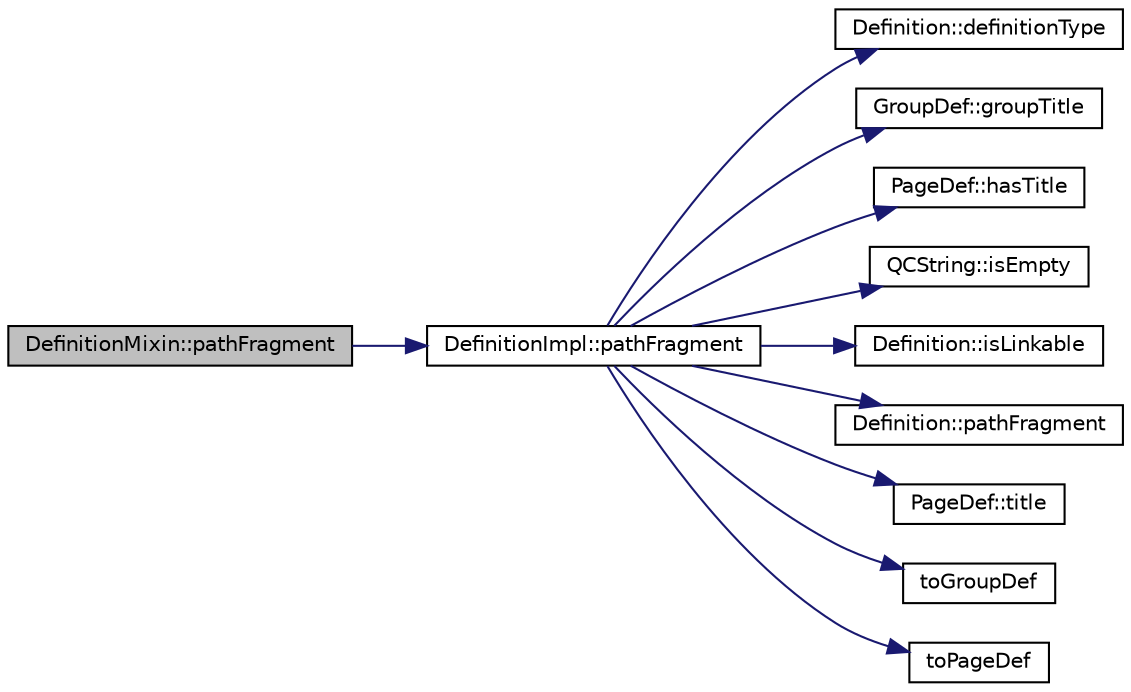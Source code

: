 digraph "DefinitionMixin::pathFragment"
{
 // LATEX_PDF_SIZE
  edge [fontname="Helvetica",fontsize="10",labelfontname="Helvetica",labelfontsize="10"];
  node [fontname="Helvetica",fontsize="10",shape=record];
  rankdir="LR";
  Node1 [label="DefinitionMixin::pathFragment",height=0.2,width=0.4,color="black", fillcolor="grey75", style="filled", fontcolor="black",tooltip=" "];
  Node1 -> Node2 [color="midnightblue",fontsize="10",style="solid",fontname="Helvetica"];
  Node2 [label="DefinitionImpl::pathFragment",height=0.2,width=0.4,color="black", fillcolor="white", style="filled",URL="$classDefinitionImpl.html#af8538fc61fb952e7681b9804247edc13",tooltip=" "];
  Node2 -> Node3 [color="midnightblue",fontsize="10",style="solid",fontname="Helvetica"];
  Node3 [label="Definition::definitionType",height=0.2,width=0.4,color="black", fillcolor="white", style="filled",URL="$classDefinition.html#a526c39074637d4b17a3f67df56d961ff",tooltip=" "];
  Node2 -> Node4 [color="midnightblue",fontsize="10",style="solid",fontname="Helvetica"];
  Node4 [label="GroupDef::groupTitle",height=0.2,width=0.4,color="black", fillcolor="white", style="filled",URL="$classGroupDef.html#a2caedefd187d92eb8c4afe01d403456e",tooltip=" "];
  Node2 -> Node5 [color="midnightblue",fontsize="10",style="solid",fontname="Helvetica"];
  Node5 [label="PageDef::hasTitle",height=0.2,width=0.4,color="black", fillcolor="white", style="filled",URL="$classPageDef.html#a73c07c74e91e201e5c9dc6f60528f229",tooltip=" "];
  Node2 -> Node6 [color="midnightblue",fontsize="10",style="solid",fontname="Helvetica"];
  Node6 [label="QCString::isEmpty",height=0.2,width=0.4,color="black", fillcolor="white", style="filled",URL="$classQCString.html#a621c4090d69ad7d05ef8e5234376c3d8",tooltip=" "];
  Node2 -> Node7 [color="midnightblue",fontsize="10",style="solid",fontname="Helvetica"];
  Node7 [label="Definition::isLinkable",height=0.2,width=0.4,color="black", fillcolor="white", style="filled",URL="$classDefinition.html#a4002fd79c2d4dcf667c37c83d4214deb",tooltip=" "];
  Node2 -> Node8 [color="midnightblue",fontsize="10",style="solid",fontname="Helvetica"];
  Node8 [label="Definition::pathFragment",height=0.2,width=0.4,color="black", fillcolor="white", style="filled",URL="$classDefinition.html#a545ca51c405a6f99a00c6abf359d40d4",tooltip=" "];
  Node2 -> Node9 [color="midnightblue",fontsize="10",style="solid",fontname="Helvetica"];
  Node9 [label="PageDef::title",height=0.2,width=0.4,color="black", fillcolor="white", style="filled",URL="$classPageDef.html#aae487f3fd3ce36b104cb6b82e287cfaa",tooltip=" "];
  Node2 -> Node10 [color="midnightblue",fontsize="10",style="solid",fontname="Helvetica"];
  Node10 [label="toGroupDef",height=0.2,width=0.4,color="black", fillcolor="white", style="filled",URL="$groupdef_8cpp.html#a81b6ac5e79beed572376b9aebfa96da5",tooltip=" "];
  Node2 -> Node11 [color="midnightblue",fontsize="10",style="solid",fontname="Helvetica"];
  Node11 [label="toPageDef",height=0.2,width=0.4,color="black", fillcolor="white", style="filled",URL="$pagedef_8cpp.html#a7697e578ee832ee5d8e992bf6dc93617",tooltip=" "];
}
